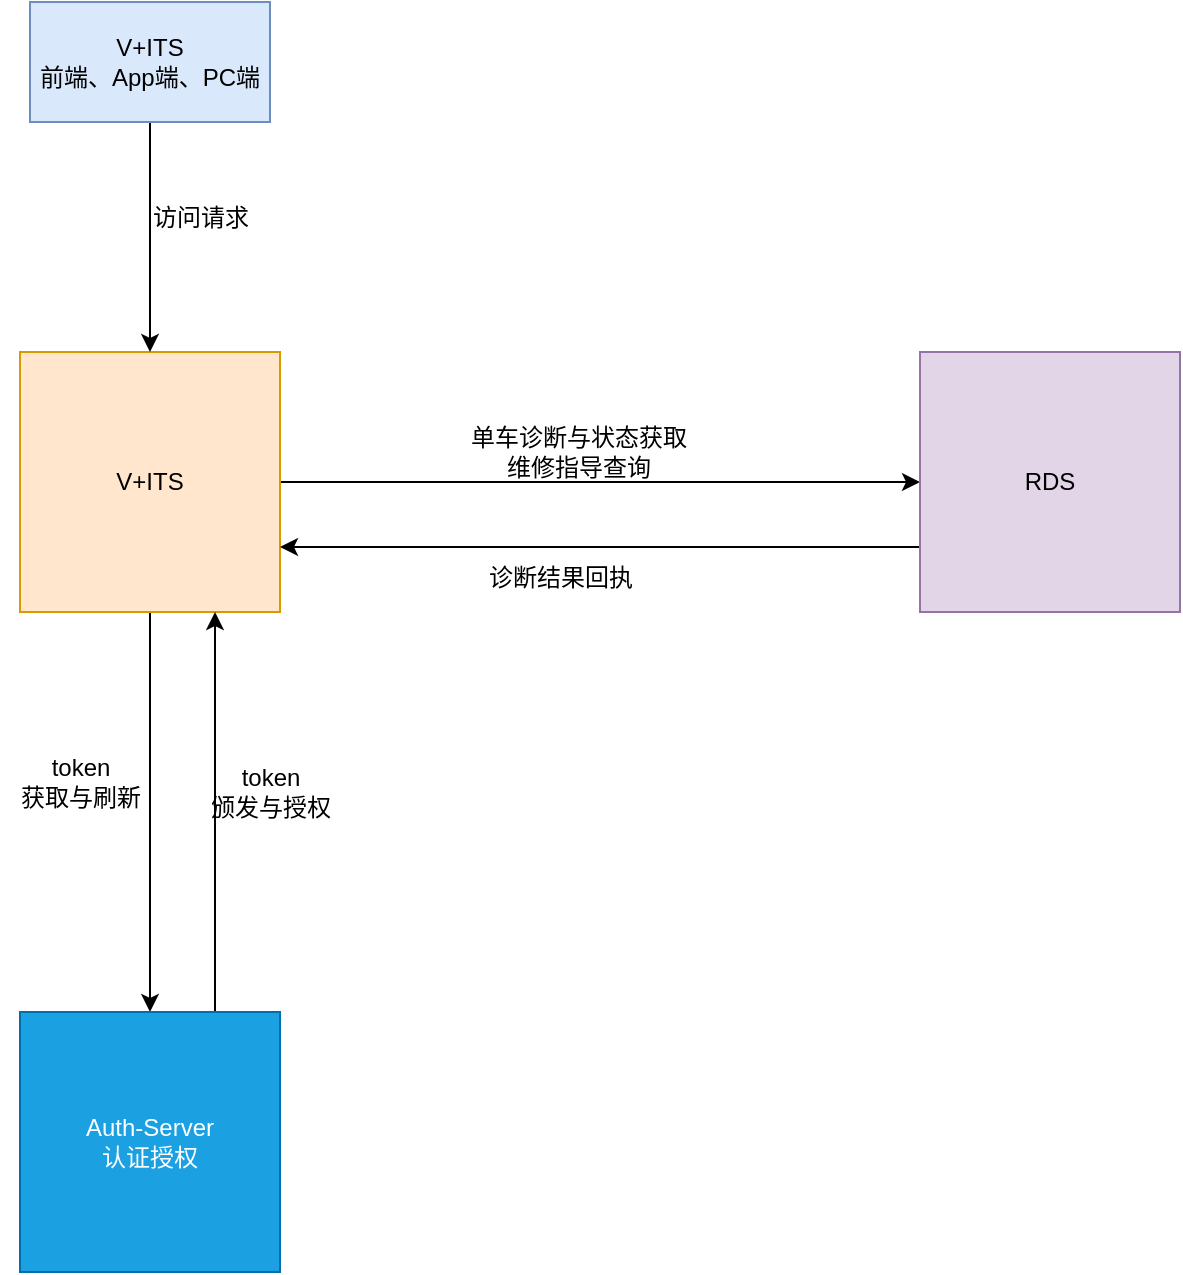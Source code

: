<mxfile version="25.0.3">
  <diagram name="第 1 页" id="JIc3g7oUyF4I6_-6x3v0">
    <mxGraphModel dx="1434" dy="738" grid="1" gridSize="10" guides="1" tooltips="1" connect="1" arrows="1" fold="1" page="1" pageScale="1" pageWidth="827" pageHeight="1169" math="0" shadow="0">
      <root>
        <mxCell id="0" />
        <mxCell id="1" parent="0" />
        <mxCell id="b_vwijdZcYS6RpyeGxEa-24" value="" style="edgeStyle=orthogonalEdgeStyle;rounded=0;orthogonalLoop=1;jettySize=auto;html=1;" edge="1" parent="1" source="b_vwijdZcYS6RpyeGxEa-22" target="b_vwijdZcYS6RpyeGxEa-23">
          <mxGeometry relative="1" as="geometry" />
        </mxCell>
        <mxCell id="b_vwijdZcYS6RpyeGxEa-27" value="" style="edgeStyle=orthogonalEdgeStyle;rounded=0;orthogonalLoop=1;jettySize=auto;html=1;jumpSize=9;" edge="1" parent="1" source="b_vwijdZcYS6RpyeGxEa-22" target="b_vwijdZcYS6RpyeGxEa-26">
          <mxGeometry relative="1" as="geometry" />
        </mxCell>
        <mxCell id="b_vwijdZcYS6RpyeGxEa-22" value="V+ITS" style="whiteSpace=wrap;html=1;aspect=fixed;fillColor=#ffe6cc;strokeColor=#d79b00;" vertex="1" parent="1">
          <mxGeometry x="200" y="390" width="130" height="130" as="geometry" />
        </mxCell>
        <mxCell id="b_vwijdZcYS6RpyeGxEa-25" style="edgeStyle=orthogonalEdgeStyle;rounded=0;orthogonalLoop=1;jettySize=auto;html=1;exitX=0;exitY=0.75;exitDx=0;exitDy=0;entryX=1;entryY=0.75;entryDx=0;entryDy=0;" edge="1" parent="1" source="b_vwijdZcYS6RpyeGxEa-23" target="b_vwijdZcYS6RpyeGxEa-22">
          <mxGeometry relative="1" as="geometry" />
        </mxCell>
        <mxCell id="b_vwijdZcYS6RpyeGxEa-23" value="RDS" style="whiteSpace=wrap;html=1;aspect=fixed;fillColor=#e1d5e7;strokeColor=#9673a6;" vertex="1" parent="1">
          <mxGeometry x="650" y="390" width="130" height="130" as="geometry" />
        </mxCell>
        <mxCell id="b_vwijdZcYS6RpyeGxEa-35" style="edgeStyle=orthogonalEdgeStyle;rounded=0;orthogonalLoop=1;jettySize=auto;html=1;exitX=0.75;exitY=0;exitDx=0;exitDy=0;entryX=0.75;entryY=1;entryDx=0;entryDy=0;jumpSize=9;" edge="1" parent="1" source="b_vwijdZcYS6RpyeGxEa-26" target="b_vwijdZcYS6RpyeGxEa-22">
          <mxGeometry relative="1" as="geometry" />
        </mxCell>
        <mxCell id="b_vwijdZcYS6RpyeGxEa-26" value="Auth-Server&lt;div&gt;认证授权&lt;/div&gt;" style="whiteSpace=wrap;html=1;aspect=fixed;fillColor=#1ba1e2;fontColor=#ffffff;strokeColor=#006EAF;" vertex="1" parent="1">
          <mxGeometry x="200" y="720" width="130" height="130" as="geometry" />
        </mxCell>
        <mxCell id="b_vwijdZcYS6RpyeGxEa-38" style="edgeStyle=orthogonalEdgeStyle;rounded=0;orthogonalLoop=1;jettySize=auto;html=1;exitX=0.5;exitY=1;exitDx=0;exitDy=0;entryX=0.5;entryY=0;entryDx=0;entryDy=0;" edge="1" parent="1" source="b_vwijdZcYS6RpyeGxEa-31" target="b_vwijdZcYS6RpyeGxEa-22">
          <mxGeometry relative="1" as="geometry" />
        </mxCell>
        <mxCell id="b_vwijdZcYS6RpyeGxEa-31" value="V+ITS&lt;div&gt;前端、App端、PC端&lt;/div&gt;" style="whiteSpace=wrap;html=1;fillColor=#dae8fc;strokeColor=#6c8ebf;" vertex="1" parent="1">
          <mxGeometry x="205" y="215" width="120" height="60" as="geometry" />
        </mxCell>
        <mxCell id="b_vwijdZcYS6RpyeGxEa-36" value="token&lt;div&gt;获取与刷新&lt;/div&gt;" style="text;html=1;align=center;verticalAlign=middle;resizable=0;points=[];autosize=1;strokeColor=none;fillColor=none;" vertex="1" parent="1">
          <mxGeometry x="190" y="585" width="80" height="40" as="geometry" />
        </mxCell>
        <mxCell id="b_vwijdZcYS6RpyeGxEa-37" value="token&lt;div&gt;颁发与授权&lt;/div&gt;" style="text;html=1;align=center;verticalAlign=middle;resizable=0;points=[];autosize=1;strokeColor=none;fillColor=none;" vertex="1" parent="1">
          <mxGeometry x="285" y="590" width="80" height="40" as="geometry" />
        </mxCell>
        <mxCell id="b_vwijdZcYS6RpyeGxEa-39" value="访问请求" style="text;html=1;align=center;verticalAlign=middle;resizable=0;points=[];autosize=1;strokeColor=none;fillColor=none;" vertex="1" parent="1">
          <mxGeometry x="255" y="308" width="70" height="30" as="geometry" />
        </mxCell>
        <mxCell id="b_vwijdZcYS6RpyeGxEa-40" value="单车诊断与状态获取&lt;div&gt;维修指导查询&lt;/div&gt;" style="text;html=1;align=center;verticalAlign=middle;resizable=0;points=[];autosize=1;strokeColor=none;fillColor=none;" vertex="1" parent="1">
          <mxGeometry x="414" y="420" width="130" height="40" as="geometry" />
        </mxCell>
        <mxCell id="b_vwijdZcYS6RpyeGxEa-41" value="诊断结果回执" style="text;html=1;align=center;verticalAlign=middle;resizable=0;points=[];autosize=1;strokeColor=none;fillColor=none;" vertex="1" parent="1">
          <mxGeometry x="420" y="488" width="100" height="30" as="geometry" />
        </mxCell>
      </root>
    </mxGraphModel>
  </diagram>
</mxfile>
